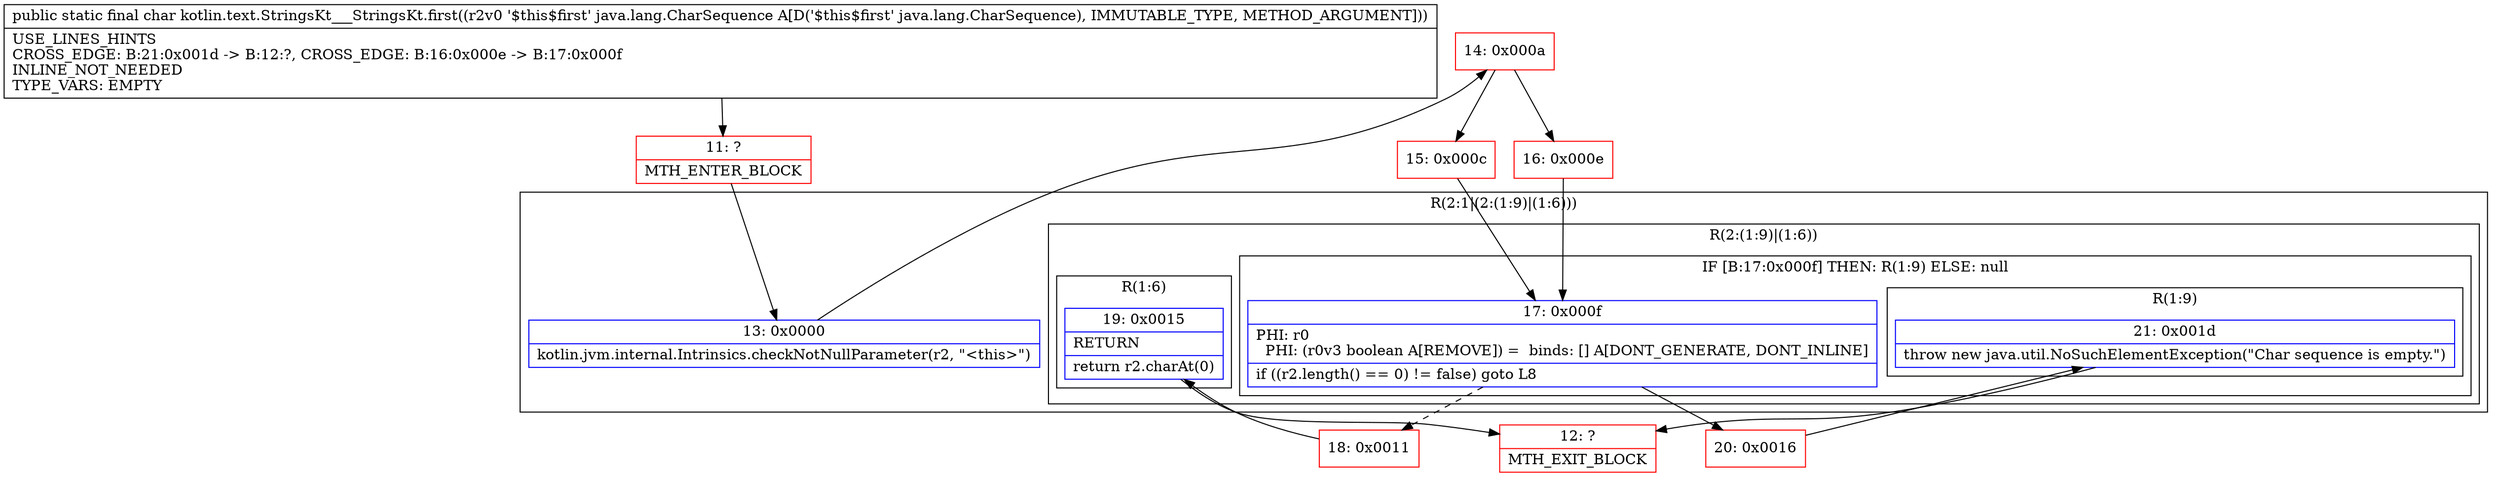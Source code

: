 digraph "CFG forkotlin.text.StringsKt___StringsKt.first(Ljava\/lang\/CharSequence;)C" {
subgraph cluster_Region_530557966 {
label = "R(2:1|(2:(1:9)|(1:6)))";
node [shape=record,color=blue];
Node_13 [shape=record,label="{13\:\ 0x0000|kotlin.jvm.internal.Intrinsics.checkNotNullParameter(r2, \"\<this\>\")\l}"];
subgraph cluster_Region_2008084665 {
label = "R(2:(1:9)|(1:6))";
node [shape=record,color=blue];
subgraph cluster_IfRegion_63521770 {
label = "IF [B:17:0x000f] THEN: R(1:9) ELSE: null";
node [shape=record,color=blue];
Node_17 [shape=record,label="{17\:\ 0x000f|PHI: r0 \l  PHI: (r0v3 boolean A[REMOVE]) =  binds: [] A[DONT_GENERATE, DONT_INLINE]\l|if ((r2.length() == 0) != false) goto L8\l}"];
subgraph cluster_Region_1493653423 {
label = "R(1:9)";
node [shape=record,color=blue];
Node_21 [shape=record,label="{21\:\ 0x001d|throw new java.util.NoSuchElementException(\"Char sequence is empty.\")\l}"];
}
}
subgraph cluster_Region_999976797 {
label = "R(1:6)";
node [shape=record,color=blue];
Node_19 [shape=record,label="{19\:\ 0x0015|RETURN\l|return r2.charAt(0)\l}"];
}
}
}
Node_11 [shape=record,color=red,label="{11\:\ ?|MTH_ENTER_BLOCK\l}"];
Node_14 [shape=record,color=red,label="{14\:\ 0x000a}"];
Node_15 [shape=record,color=red,label="{15\:\ 0x000c}"];
Node_18 [shape=record,color=red,label="{18\:\ 0x0011}"];
Node_12 [shape=record,color=red,label="{12\:\ ?|MTH_EXIT_BLOCK\l}"];
Node_20 [shape=record,color=red,label="{20\:\ 0x0016}"];
Node_16 [shape=record,color=red,label="{16\:\ 0x000e}"];
MethodNode[shape=record,label="{public static final char kotlin.text.StringsKt___StringsKt.first((r2v0 '$this$first' java.lang.CharSequence A[D('$this$first' java.lang.CharSequence), IMMUTABLE_TYPE, METHOD_ARGUMENT]))  | USE_LINES_HINTS\lCROSS_EDGE: B:21:0x001d \-\> B:12:?, CROSS_EDGE: B:16:0x000e \-\> B:17:0x000f\lINLINE_NOT_NEEDED\lTYPE_VARS: EMPTY\l}"];
MethodNode -> Node_11;Node_13 -> Node_14;
Node_17 -> Node_18[style=dashed];
Node_17 -> Node_20;
Node_21 -> Node_12;
Node_19 -> Node_12;
Node_11 -> Node_13;
Node_14 -> Node_15;
Node_14 -> Node_16;
Node_15 -> Node_17;
Node_18 -> Node_19;
Node_20 -> Node_21;
Node_16 -> Node_17;
}

